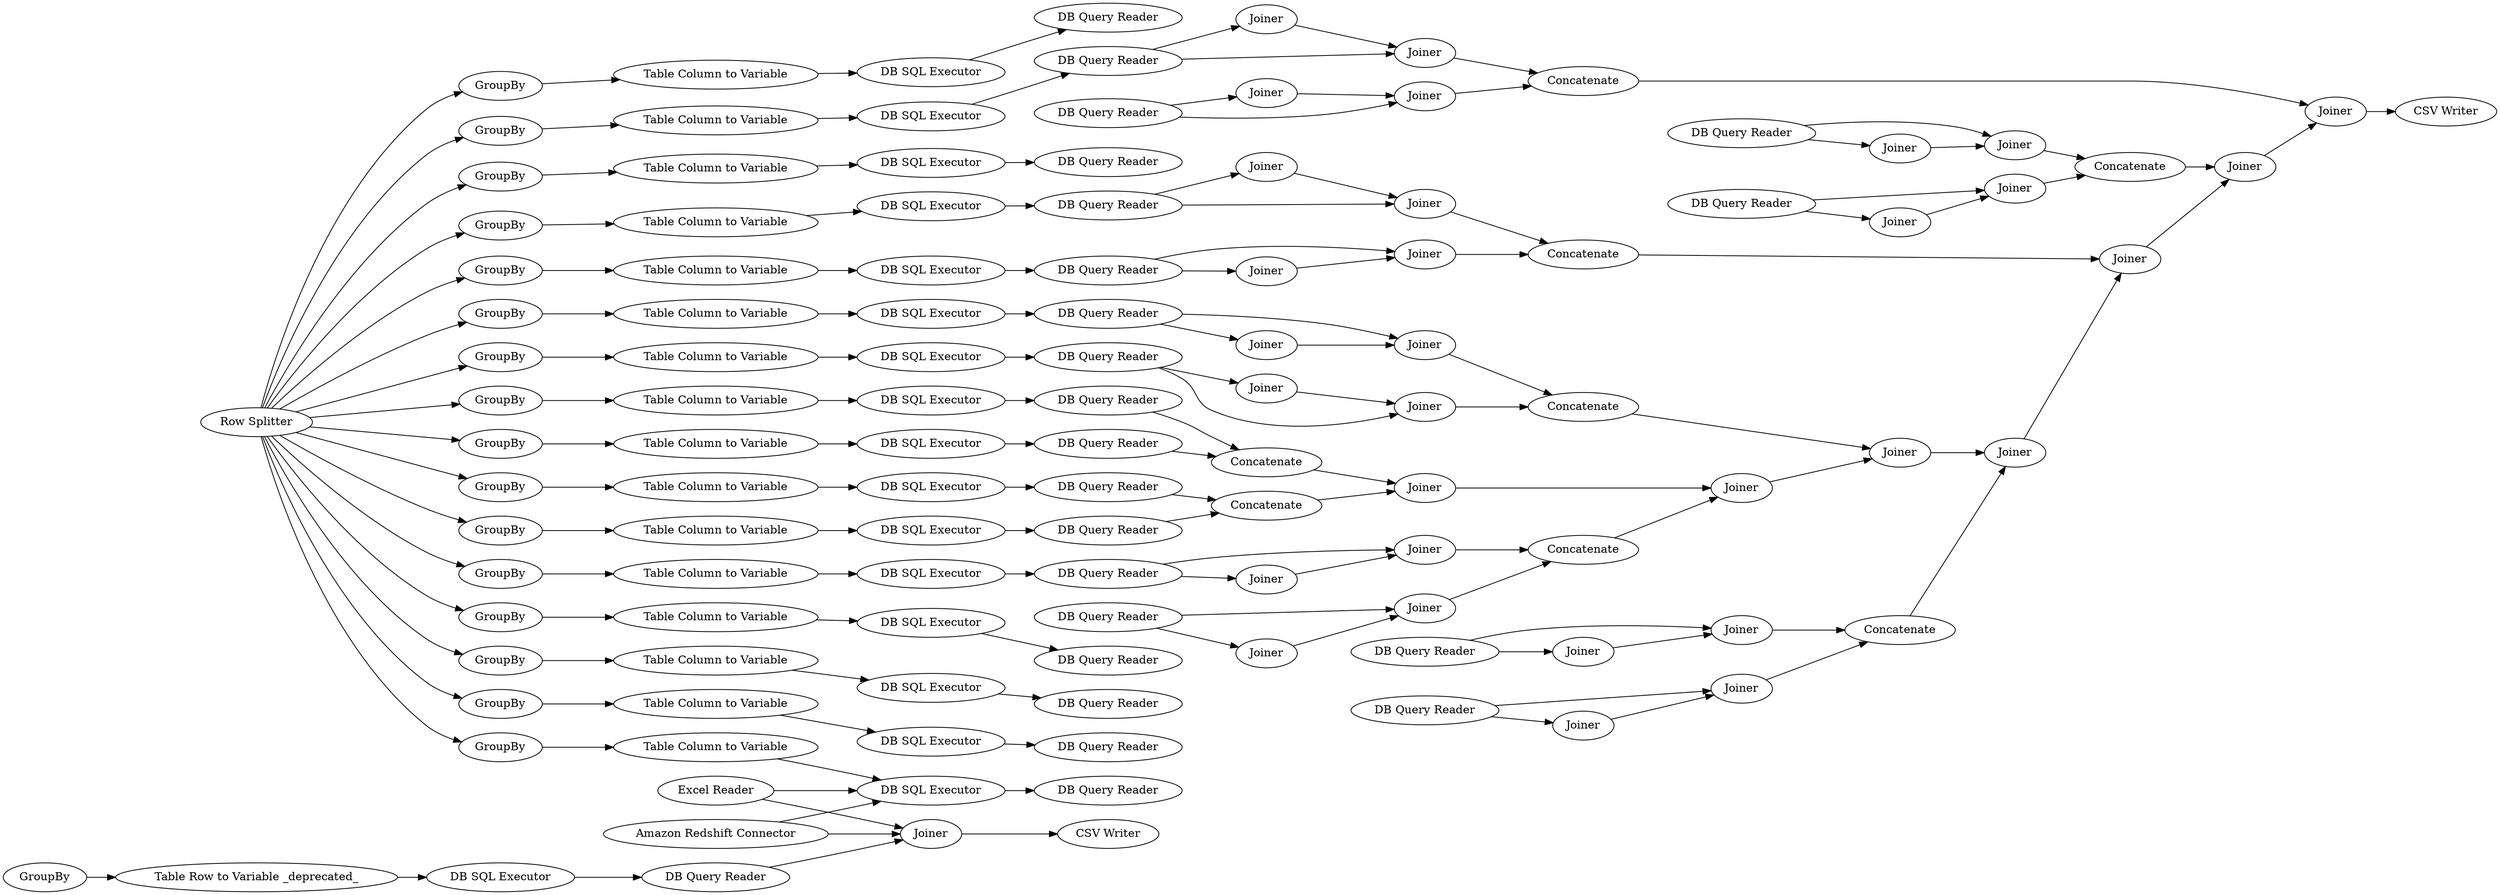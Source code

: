 digraph {
	"-1643985240203885011_3090" [label="DB Query Reader"]
	"6174349305513406422_2873" [label="DB Query Reader"]
	"2357534292410808646_3239" [label=GroupBy]
	"2357534292410808646_3101" [label=Joiner]
	"2357534292410808646_3115" [label=Joiner]
	"2357534292410808646_3143" [label=Joiner]
	"2357534292410808646_3246" [label="Table Column to Variable"]
	"2357534292410808646_3243" [label="Table Column to Variable"]
	"2357534292410808646_3124" [label=Joiner]
	"2357534292410808646_3073" [label="Table Column to Variable"]
	"6174349305513406422_2906" [label="Table Row to Variable _deprecated_"]
	"2357534292410808646_3072" [label=Joiner]
	"2357534292410808646_3240" [label=Joiner]
	"2357534292410808646_3108" [label=Joiner]
	"2357534292410808646_3093" [label=Joiner]
	"2357534292410808646_3144" [label=Joiner]
	"2357534292410808646_2992" [label="Row Splitter"]
	"2357534292410808646_3091" [label="DB SQL Executor"]
	"186914151570642324_3058" [label="CSV Writer"]
	"-3447049785229597991_3042" [label="DB Query Reader"]
	"2357534292410808646_3071" [label="DB SQL Executor"]
	"2357534292410808646_3084" [label=Joiner]
	"2357534292410808646_3087" [label="Table Column to Variable"]
	"2357534292410808646_3082" [label="DB SQL Executor"]
	"2357534292410808646_3010" [label=GroupBy]
	"2357534292410808646_2977" [label=GroupBy]
	"2357534292410808646_3089" [label=GroupBy]
	"2357534292410808646_2994" [label="DB SQL Executor"]
	"2357534292410808646_3025" [label="DB SQL Executor"]
	"2357534292410808646_2975" [label="DB Query Reader"]
	"2357534292410808646_3122" [label="DB SQL Executor"]
	"2357534292410808646_3126" [label=Joiner]
	"2357534292410808646_3114" [label=Joiner]
	"6174349305513406422_3000" [label=GroupBy]
	"2357534292410808646_3064" [label=Joiner]
	"2357534292410808646_3016" [label="DB SQL Executor"]
	"2357534292410808646_3037" [label=GroupBy]
	"2357534292410808646_3136" [label=Concatenate]
	"2357534292410808646_3068" [label=GroupBy]
	"2357534292410808646_3083" [label=Joiner]
	"2357534292410808646_3007" [label="DB Query Reader"]
	"-7745775272902905737_2986" [label="DB Query Reader"]
	"6085674889891596089_3090" [label="DB Query Reader"]
	"186914151570642324_3013" [label="Amazon Redshift Connector"]
	"8617254387843527132_3095" [label="DB Query Reader"]
	"2357534292410808646_3252" [label=Joiner]
	"2357534292410808646_3043" [label="DB SQL Executor"]
	"2357534292410808646_3110" [label="Table Column to Variable"]
	"2357534292410808646_3055" [label=Joiner]
	"2357534292410808646_3003" [label="DB SQL Executor"]
	"2357534292410808646_3034" [label=Concatenate]
	"2357534292410808646_3017" [label="Table Column to Variable"]
	"2357534292410808646_3062" [label=Joiner]
	"2357534292410808646_3098" [label=GroupBy]
	"2357534292410808646_3242" [label=Joiner]
	"6422655405245851052_3042" [label="DB Query Reader"]
	"2357534292410808646_3100" [label="DB SQL Executor"]
	"2357534292410808646_3009" [label="Table Column to Variable"]
	"4724938692279261009_3077" [label="DB Query Reader"]
	"2357534292410808646_3134" [label=Joiner]
	"-8795977893994205147_2984" [label="DB Query Reader"]
	"2357534292410808646_3056" [label=Joiner]
	"2357534292410808646_3253" [label=Joiner]
	"8617254387843527132_3099" [label="DB Query Reader"]
	"186914151570642324_1" [label="Excel Reader"]
	"2357534292410808646_3026" [label="Table Column to Variable"]
	"2357534292410808646_3041" [label="Table Column to Variable"]
	"-8795977893994205147_2986" [label="DB Query Reader"]
	"2357534292410808646_3138" [label=Concatenate]
	"-7745775272902905737_2984" [label="DB Query Reader"]
	"2357534292410808646_2993" [label="DB Query Reader"]
	"186914151570642324_2874" [label="CSV Writer"]
	"2357534292410808646_3118" [label="DB SQL Executor"]
	"2357534292410808646_3133" [label=Joiner]
	"2357534292410808646_3027" [label=GroupBy]
	"2357534292410808646_3236" [label=Concatenate]
	"2357534292410808646_2980" [label="DB Query Reader"]
	"2357534292410808646_3018" [label=GroupBy]
	"2357534292410808646_3078" [label="Table Column to Variable"]
	"-3779108597323104838_3074" [label="DB Query Reader"]
	"2357534292410808646_3113" [label="DB SQL Executor"]
	"2357534292410808646_3116" [label=Joiner]
	"2357534292410808646_3020" [label=Concatenate]
	"4724938692279261009_3081" [label="DB Query Reader"]
	"2357534292410808646_3075" [label=Joiner]
	"-3644237636089022970_3081" [label="DB Query Reader"]
	"2357534292410808646_3139" [label=Concatenate]
	"2357534292410808646_3061" [label=Joiner]
	"2357534292410808646_3096" [label="Table Column to Variable"]
	"-3644237636089022970_3077" [label="DB Query Reader"]
	"2357534292410808646_3004" [label="Table Column to Variable"]
	"2357534292410808646_3129" [label="Table Column to Variable"]
	"2357534292410808646_3142" [label=Joiner]
	"2357534292410808646_3127" [label="Table Column to Variable"]
	"2357534292410808646_3145" [label=Joiner]
	"2357534292410808646_3251" [label=GroupBy]
	"2357534292410808646_3008" [label="DB SQL Executor"]
	"2357534292410808646_3080" [label=GroupBy]
	"1988266562318239216_3074" [label="DB Query Reader"]
	"2357534292410808646_3063" [label=Joiner]
	"6174349305513406422_3059" [label=Joiner]
	"2357534292410808646_3137" [label=Concatenate]
	"2357534292410808646_3135" [label="DB SQL Executor"]
	"2357534292410808646_3125" [label=GroupBy]
	"6174349305513406422_2875" [label="DB SQL Executor"]
	"2357534292410808646_3112" [label=GroupBy]
	"2357534292410808646_3070" [label=Joiner]
	"2357534292410808646_3130" [label=GroupBy]
	"2357534292410808646_3119" [label="Table Column to Variable"]
	"2357534292410808646_3117" [label=GroupBy]
	"3145120120310677254_3099" [label="DB Query Reader"]
	"2357534292410808646_2962" [label=GroupBy]
	"2357534292410808646_3238" [label="DB SQL Executor"]
	"2357534292410808646_3234" [label="DB SQL Executor"]
	"3145120120310677254_3095" [label="DB Query Reader"]
	"2357534292410808646_3092" [label=Joiner]
	"2357534292410808646_2995" [label="Table Column to Variable"]
	"2357534292410808646_3247" [label=Joiner]
	"2357534292410808646_3005" [label=Concatenate]
	"2357534292410808646_2992" -> "2357534292410808646_3130"
	"2357534292410808646_3082" -> "-3644237636089022970_3077"
	"2357534292410808646_3239" -> "2357534292410808646_3246"
	"6422655405245851052_3042" -> "2357534292410808646_3252"
	"2357534292410808646_3005" -> "2357534292410808646_3055"
	"2357534292410808646_3118" -> "4724938692279261009_3077"
	"2357534292410808646_2992" -> "2357534292410808646_3037"
	"2357534292410808646_2992" -> "2357534292410808646_3125"
	"2357534292410808646_2995" -> "2357534292410808646_2994"
	"-3779108597323104838_3074" -> "2357534292410808646_3072"
	"6174349305513406422_2906" -> "6174349305513406422_2875"
	"2357534292410808646_3043" -> "-3447049785229597991_3042"
	"6174349305513406422_2873" -> "6174349305513406422_3059"
	"1988266562318239216_3074" -> "2357534292410808646_3114"
	"2357534292410808646_2993" -> "2357534292410808646_3005"
	"2357534292410808646_2992" -> "2357534292410808646_3068"
	"2357534292410808646_3139" -> "2357534292410808646_3145"
	"186914151570642324_1" -> "6174349305513406422_3059"
	"2357534292410808646_3064" -> "2357534292410808646_3034"
	"2357534292410808646_3075" -> "2357534292410808646_3137"
	"2357534292410808646_3234" -> "6422655405245851052_3042"
	"2357534292410808646_3071" -> "-3779108597323104838_3074"
	"2357534292410808646_3007" -> "2357534292410808646_3020"
	"-3447049785229597991_3042" -> "2357534292410808646_3064"
	"186914151570642324_3013" -> "6174349305513406422_3059"
	"2357534292410808646_3115" -> "2357534292410808646_3116"
	"2357534292410808646_3134" -> "2357534292410808646_3133"
	"2357534292410808646_3098" -> "2357534292410808646_3096"
	"2357534292410808646_2992" -> "2357534292410808646_3251"
	"2357534292410808646_3116" -> "2357534292410808646_3137"
	"2357534292410808646_3041" -> "2357534292410808646_3043"
	"2357534292410808646_3143" -> "2357534292410808646_3144"
	"2357534292410808646_3126" -> "2357534292410808646_3124"
	"2357534292410808646_3125" -> "2357534292410808646_3127"
	"2357534292410808646_3004" -> "2357534292410808646_3003"
	"2357534292410808646_3130" -> "2357534292410808646_3129"
	"2357534292410808646_3092" -> "2357534292410808646_3084"
	"186914151570642324_1" -> "2357534292410808646_3082"
	"2357534292410808646_2992" -> "2357534292410808646_3112"
	"2357534292410808646_3100" -> "8617254387843527132_3095"
	"2357534292410808646_3016" -> "2357534292410808646_2980"
	"6085674889891596089_3090" -> "2357534292410808646_3124"
	"8617254387843527132_3099" -> "2357534292410808646_3093"
	"2357534292410808646_3236" -> "2357534292410808646_3253"
	"-1643985240203885011_3090" -> "2357534292410808646_3084"
	"2357534292410808646_3037" -> "2357534292410808646_3041"
	"2357534292410808646_3122" -> "6085674889891596089_3090"
	"2357534292410808646_3101" -> "2357534292410808646_3093"
	"2357534292410808646_2992" -> "2357534292410808646_3027"
	"2357534292410808646_2992" -> "2357534292410808646_3239"
	"2357534292410808646_3119" -> "2357534292410808646_3118"
	"2357534292410808646_2992" -> "2357534292410808646_3098"
	"2357534292410808646_2975" -> "2357534292410808646_3005"
	"2357534292410808646_3133" -> "2357534292410808646_3139"
	"2357534292410808646_3113" -> "1988266562318239216_3074"
	"2357534292410808646_3240" -> "2357534292410808646_3242"
	"2357534292410808646_3112" -> "2357534292410808646_3110"
	"2357534292410808646_2977" -> "2357534292410808646_3004"
	"186914151570642324_3013" -> "2357534292410808646_3082"
	"2357534292410808646_3068" -> "2357534292410808646_3073"
	"2357534292410808646_3026" -> "2357534292410808646_3025"
	"2357534292410808646_3135" -> "3145120120310677254_3095"
	"2357534292410808646_3247" -> "2357534292410808646_3236"
	"2357534292410808646_3020" -> "2357534292410808646_3055"
	"-3447049785229597991_3042" -> "2357534292410808646_3063"
	"2357534292410808646_2992" -> "2357534292410808646_2977"
	"2357534292410808646_3018" -> "2357534292410808646_3017"
	"-8795977893994205147_2986" -> "2357534292410808646_3061"
	"2357534292410808646_3063" -> "2357534292410808646_3064"
	"6174349305513406422_3000" -> "6174349305513406422_2906"
	"2357534292410808646_3003" -> "2357534292410808646_2975"
	"2357534292410808646_2992" -> "2357534292410808646_2962"
	"2357534292410808646_3056" -> "2357534292410808646_3142"
	"2357534292410808646_3252" -> "2357534292410808646_3247"
	"-8795977893994205147_2986" -> "2357534292410808646_3062"
	"2357534292410808646_3238" -> "-7745775272902905737_2984"
	"-3779108597323104838_3074" -> "2357534292410808646_3070"
	"-3644237636089022970_3081" -> "2357534292410808646_3075"
	"2357534292410808646_3145" -> "2357534292410808646_3253"
	"2357534292410808646_3091" -> "-1643985240203885011_3090"
	"2357534292410808646_3025" -> "-8795977893994205147_2984"
	"-1643985240203885011_3090" -> "2357534292410808646_3092"
	"2357534292410808646_3138" -> "2357534292410808646_3144"
	"-3644237636089022970_3081" -> "2357534292410808646_3083"
	"2357534292410808646_2980" -> "2357534292410808646_3020"
	"2357534292410808646_3251" -> "2357534292410808646_3243"
	"2357534292410808646_3136" -> "2357534292410808646_3142"
	"2357534292410808646_2992" -> "2357534292410808646_3080"
	"2357534292410808646_3070" -> "2357534292410808646_3072"
	"2357534292410808646_3137" -> "2357534292410808646_3143"
	"2357534292410808646_2992" -> "2357534292410808646_3117"
	"2357534292410808646_3034" -> "2357534292410808646_3056"
	"2357534292410808646_3073" -> "2357534292410808646_3071"
	"2357534292410808646_3093" -> "2357534292410808646_3139"
	"4724938692279261009_3081" -> "2357534292410808646_3115"
	"-7745775272902905737_2986" -> "2357534292410808646_3242"
	"2357534292410808646_3110" -> "2357534292410808646_3113"
	"2357534292410808646_3108" -> "2357534292410808646_3136"
	"2357534292410808646_3009" -> "2357534292410808646_3008"
	"2357534292410808646_3246" -> "2357534292410808646_3238"
	"-7745775272902905737_2986" -> "2357534292410808646_3240"
	"2357534292410808646_3243" -> "2357534292410808646_3234"
	"2357534292410808646_3253" -> "186914151570642324_3058"
	"2357534292410808646_3010" -> "2357534292410808646_3009"
	"2357534292410808646_3061" -> "2357534292410808646_3062"
	"2357534292410808646_2994" -> "2357534292410808646_2993"
	"2357534292410808646_2992" -> "2357534292410808646_3089"
	"2357534292410808646_3027" -> "2357534292410808646_3026"
	"2357534292410808646_3087" -> "2357534292410808646_3091"
	"2357534292410808646_3127" -> "2357534292410808646_3122"
	"6174349305513406422_2875" -> "6174349305513406422_2873"
	"6085674889891596089_3090" -> "2357534292410808646_3126"
	"2357534292410808646_3242" -> "2357534292410808646_3236"
	"2357534292410808646_3129" -> "2357534292410808646_3135"
	"2357534292410808646_3142" -> "2357534292410808646_3143"
	"2357534292410808646_3084" -> "2357534292410808646_3138"
	"2357534292410808646_3008" -> "2357534292410808646_3007"
	"1988266562318239216_3074" -> "2357534292410808646_3108"
	"2357534292410808646_2962" -> "2357534292410808646_2995"
	"3145120120310677254_3099" -> "2357534292410808646_3134"
	"2357534292410808646_3055" -> "2357534292410808646_3056"
	"2357534292410808646_3017" -> "2357534292410808646_3016"
	"2357534292410808646_3083" -> "2357534292410808646_3075"
	"2357534292410808646_2992" -> "2357534292410808646_3018"
	"2357534292410808646_3096" -> "2357534292410808646_3100"
	"2357534292410808646_3144" -> "2357534292410808646_3145"
	"6174349305513406422_3059" -> "186914151570642324_2874"
	"6422655405245851052_3042" -> "2357534292410808646_3247"
	"2357534292410808646_3080" -> "2357534292410808646_3078"
	"2357534292410808646_3062" -> "2357534292410808646_3034"
	"2357534292410808646_3124" -> "2357534292410808646_3138"
	"2357534292410808646_3089" -> "2357534292410808646_3087"
	"3145120120310677254_3099" -> "2357534292410808646_3133"
	"2357534292410808646_3114" -> "2357534292410808646_3108"
	"4724938692279261009_3081" -> "2357534292410808646_3116"
	"2357534292410808646_3078" -> "2357534292410808646_3082"
	"2357534292410808646_2992" -> "2357534292410808646_3010"
	"2357534292410808646_3072" -> "2357534292410808646_3136"
	"8617254387843527132_3099" -> "2357534292410808646_3101"
	"2357534292410808646_3117" -> "2357534292410808646_3119"
	rankdir=LR
}
